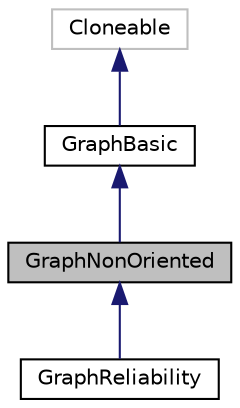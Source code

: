 digraph "GraphNonOriented"
{
 // INTERACTIVE_SVG=YES
  bgcolor="transparent";
  edge [fontname="Helvetica",fontsize="10",labelfontname="Helvetica",labelfontsize="10"];
  node [fontname="Helvetica",fontsize="10",shape=record];
  Node0 [label="GraphNonOriented",height=0.2,width=0.4,color="black", fillcolor="grey75", style="filled", fontcolor="black"];
  Node1 -> Node0 [dir="back",color="midnightblue",fontsize="10",style="solid",fontname="Helvetica"];
  Node1 [label="GraphBasic",height=0.2,width=0.4,color="black",URL="$de/d0e/classtempNetworks_1_1GraphBasic.html"];
  Node2 -> Node1 [dir="back",color="midnightblue",fontsize="10",style="solid",fontname="Helvetica"];
  Node2 [label="Cloneable",height=0.2,width=0.4,color="grey75"];
  Node0 -> Node3 [dir="back",color="midnightblue",fontsize="10",style="solid",fontname="Helvetica"];
  Node3 [label="GraphReliability",height=0.2,width=0.4,color="black",URL="$d5/d7c/classtempNetworks_1_1GraphReliability.html",tooltip="This class implements a stochastic non-oriented weighted graph (a network). "];
}
